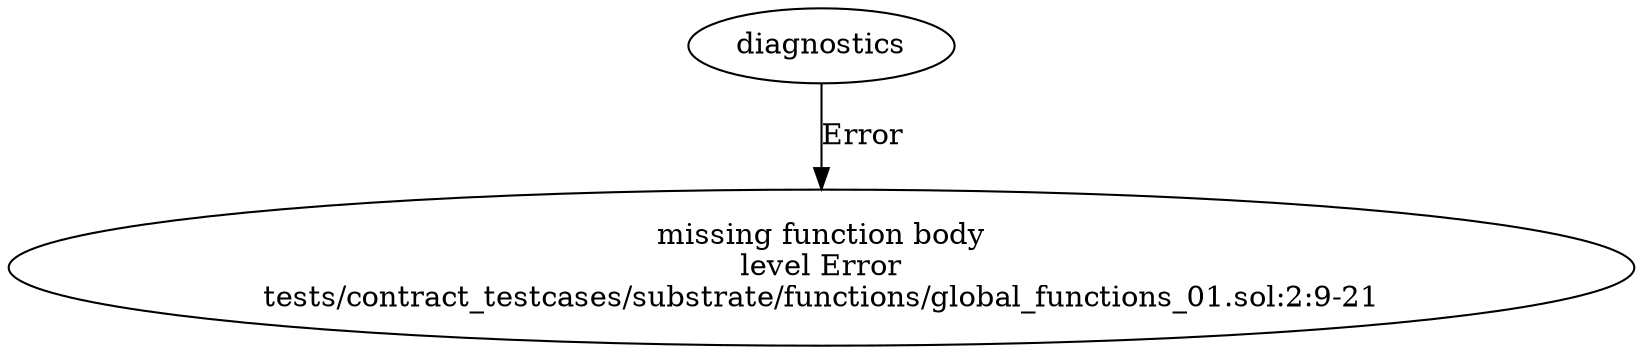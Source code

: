 strict digraph "tests/contract_testcases/substrate/functions/global_functions_01.sol" {
	diagnostic [label="missing function body\nlevel Error\ntests/contract_testcases/substrate/functions/global_functions_01.sol:2:9-21"]
	diagnostics -> diagnostic [label="Error"]
}
